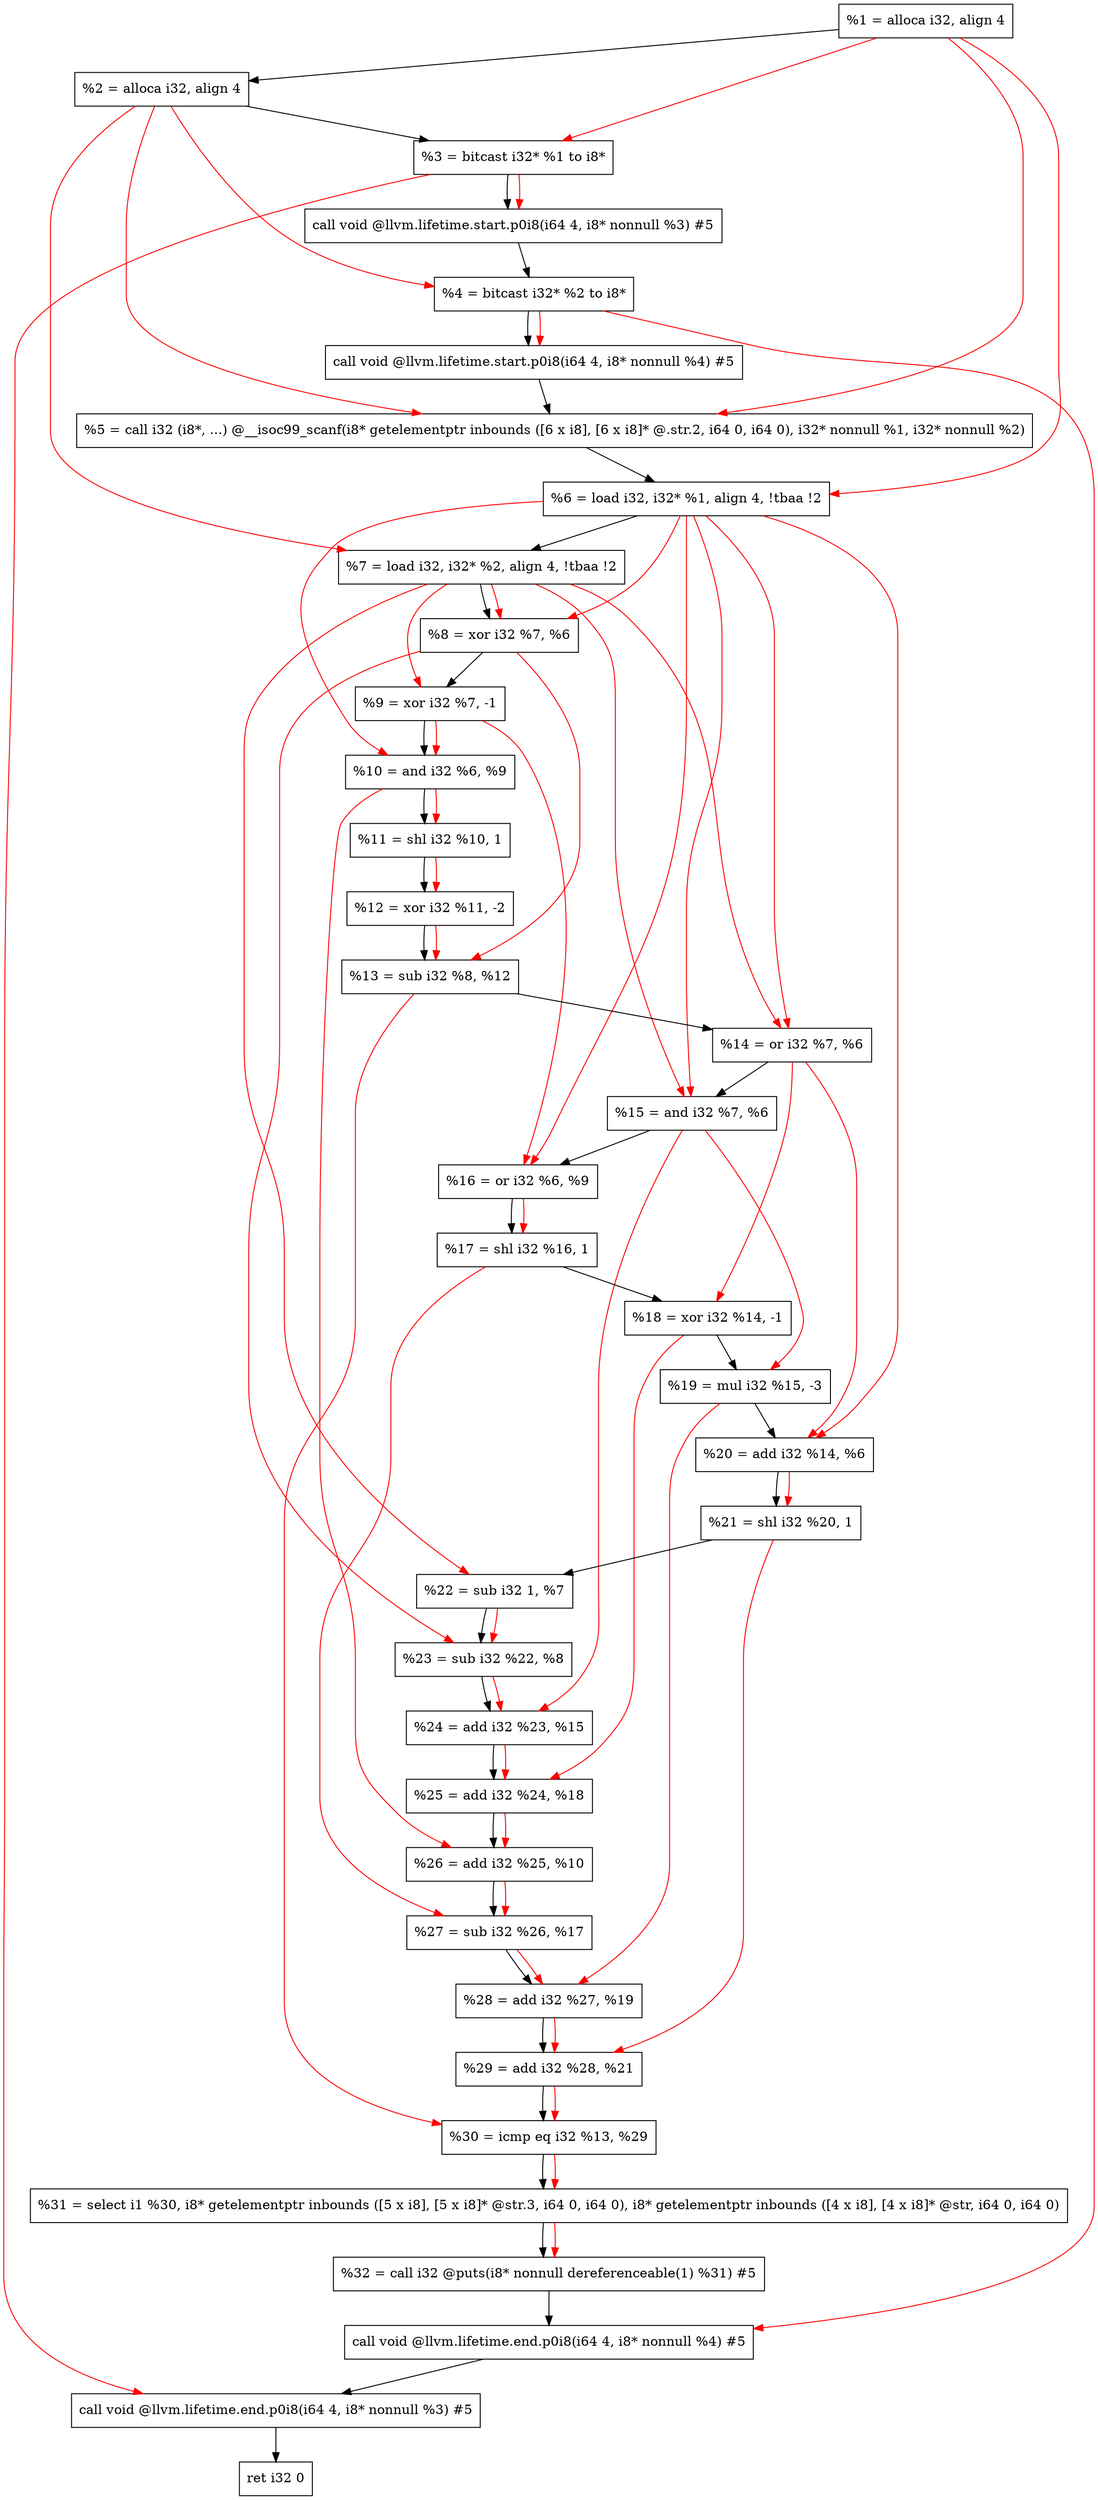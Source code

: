 digraph "DFG for'main' function" {
	Node0x117dc58[shape=record, label="  %1 = alloca i32, align 4"];
	Node0x117dcd8[shape=record, label="  %2 = alloca i32, align 4"];
	Node0x117dd68[shape=record, label="  %3 = bitcast i32* %1 to i8*"];
	Node0x117e1c8[shape=record, label="  call void @llvm.lifetime.start.p0i8(i64 4, i8* nonnull %3) #5"];
	Node0x117e2a8[shape=record, label="  %4 = bitcast i32* %2 to i8*"];
	Node0x117e3c8[shape=record, label="  call void @llvm.lifetime.start.p0i8(i64 4, i8* nonnull %4) #5"];
	Node0x117e600[shape=record, label="  %5 = call i32 (i8*, ...) @__isoc99_scanf(i8* getelementptr inbounds ([6 x i8], [6 x i8]* @.str.2, i64 0, i64 0), i32* nonnull %1, i32* nonnull %2)"];
	Node0x117e6b8[shape=record, label="  %6 = load i32, i32* %1, align 4, !tbaa !2"];
	Node0x117f628[shape=record, label="  %7 = load i32, i32* %2, align 4, !tbaa !2"];
	Node0x117fcb0[shape=record, label="  %8 = xor i32 %7, %6"];
	Node0x117fd20[shape=record, label="  %9 = xor i32 %7, -1"];
	Node0x117fd90[shape=record, label="  %10 = and i32 %6, %9"];
	Node0x117fe00[shape=record, label="  %11 = shl i32 %10, 1"];
	Node0x117fe70[shape=record, label="  %12 = xor i32 %11, -2"];
	Node0x117fee0[shape=record, label="  %13 = sub i32 %8, %12"];
	Node0x117ff50[shape=record, label="  %14 = or i32 %7, %6"];
	Node0x117ffc0[shape=record, label="  %15 = and i32 %7, %6"];
	Node0x1180030[shape=record, label="  %16 = or i32 %6, %9"];
	Node0x11800a0[shape=record, label="  %17 = shl i32 %16, 1"];
	Node0x1180110[shape=record, label="  %18 = xor i32 %14, -1"];
	Node0x1180180[shape=record, label="  %19 = mul i32 %15, -3"];
	Node0x11801f0[shape=record, label="  %20 = add i32 %14, %6"];
	Node0x1180260[shape=record, label="  %21 = shl i32 %20, 1"];
	Node0x11802d0[shape=record, label="  %22 = sub i32 1, %7"];
	Node0x1180340[shape=record, label="  %23 = sub i32 %22, %8"];
	Node0x11803b0[shape=record, label="  %24 = add i32 %23, %15"];
	Node0x1180420[shape=record, label="  %25 = add i32 %24, %18"];
	Node0x1180490[shape=record, label="  %26 = add i32 %25, %10"];
	Node0x1180500[shape=record, label="  %27 = sub i32 %26, %17"];
	Node0x1180570[shape=record, label="  %28 = add i32 %27, %19"];
	Node0x11805e0[shape=record, label="  %29 = add i32 %28, %21"];
	Node0x1180650[shape=record, label="  %30 = icmp eq i32 %13, %29"];
	Node0x111e9d8[shape=record, label="  %31 = select i1 %30, i8* getelementptr inbounds ([5 x i8], [5 x i8]* @str.3, i64 0, i64 0), i8* getelementptr inbounds ([4 x i8], [4 x i8]* @str, i64 0, i64 0)"];
	Node0x11806e0[shape=record, label="  %32 = call i32 @puts(i8* nonnull dereferenceable(1) %31) #5"];
	Node0x1180b48[shape=record, label="  call void @llvm.lifetime.end.p0i8(i64 4, i8* nonnull %4) #5"];
	Node0x1180ca8[shape=record, label="  call void @llvm.lifetime.end.p0i8(i64 4, i8* nonnull %3) #5"];
	Node0x1180d68[shape=record, label="  ret i32 0"];
	Node0x117dc58 -> Node0x117dcd8;
	Node0x117dcd8 -> Node0x117dd68;
	Node0x117dd68 -> Node0x117e1c8;
	Node0x117e1c8 -> Node0x117e2a8;
	Node0x117e2a8 -> Node0x117e3c8;
	Node0x117e3c8 -> Node0x117e600;
	Node0x117e600 -> Node0x117e6b8;
	Node0x117e6b8 -> Node0x117f628;
	Node0x117f628 -> Node0x117fcb0;
	Node0x117fcb0 -> Node0x117fd20;
	Node0x117fd20 -> Node0x117fd90;
	Node0x117fd90 -> Node0x117fe00;
	Node0x117fe00 -> Node0x117fe70;
	Node0x117fe70 -> Node0x117fee0;
	Node0x117fee0 -> Node0x117ff50;
	Node0x117ff50 -> Node0x117ffc0;
	Node0x117ffc0 -> Node0x1180030;
	Node0x1180030 -> Node0x11800a0;
	Node0x11800a0 -> Node0x1180110;
	Node0x1180110 -> Node0x1180180;
	Node0x1180180 -> Node0x11801f0;
	Node0x11801f0 -> Node0x1180260;
	Node0x1180260 -> Node0x11802d0;
	Node0x11802d0 -> Node0x1180340;
	Node0x1180340 -> Node0x11803b0;
	Node0x11803b0 -> Node0x1180420;
	Node0x1180420 -> Node0x1180490;
	Node0x1180490 -> Node0x1180500;
	Node0x1180500 -> Node0x1180570;
	Node0x1180570 -> Node0x11805e0;
	Node0x11805e0 -> Node0x1180650;
	Node0x1180650 -> Node0x111e9d8;
	Node0x111e9d8 -> Node0x11806e0;
	Node0x11806e0 -> Node0x1180b48;
	Node0x1180b48 -> Node0x1180ca8;
	Node0x1180ca8 -> Node0x1180d68;
edge [color=red]
	Node0x117dc58 -> Node0x117dd68;
	Node0x117dd68 -> Node0x117e1c8;
	Node0x117dcd8 -> Node0x117e2a8;
	Node0x117e2a8 -> Node0x117e3c8;
	Node0x117dc58 -> Node0x117e600;
	Node0x117dcd8 -> Node0x117e600;
	Node0x117dc58 -> Node0x117e6b8;
	Node0x117dcd8 -> Node0x117f628;
	Node0x117f628 -> Node0x117fcb0;
	Node0x117e6b8 -> Node0x117fcb0;
	Node0x117f628 -> Node0x117fd20;
	Node0x117e6b8 -> Node0x117fd90;
	Node0x117fd20 -> Node0x117fd90;
	Node0x117fd90 -> Node0x117fe00;
	Node0x117fe00 -> Node0x117fe70;
	Node0x117fcb0 -> Node0x117fee0;
	Node0x117fe70 -> Node0x117fee0;
	Node0x117f628 -> Node0x117ff50;
	Node0x117e6b8 -> Node0x117ff50;
	Node0x117f628 -> Node0x117ffc0;
	Node0x117e6b8 -> Node0x117ffc0;
	Node0x117e6b8 -> Node0x1180030;
	Node0x117fd20 -> Node0x1180030;
	Node0x1180030 -> Node0x11800a0;
	Node0x117ff50 -> Node0x1180110;
	Node0x117ffc0 -> Node0x1180180;
	Node0x117ff50 -> Node0x11801f0;
	Node0x117e6b8 -> Node0x11801f0;
	Node0x11801f0 -> Node0x1180260;
	Node0x117f628 -> Node0x11802d0;
	Node0x11802d0 -> Node0x1180340;
	Node0x117fcb0 -> Node0x1180340;
	Node0x1180340 -> Node0x11803b0;
	Node0x117ffc0 -> Node0x11803b0;
	Node0x11803b0 -> Node0x1180420;
	Node0x1180110 -> Node0x1180420;
	Node0x1180420 -> Node0x1180490;
	Node0x117fd90 -> Node0x1180490;
	Node0x1180490 -> Node0x1180500;
	Node0x11800a0 -> Node0x1180500;
	Node0x1180500 -> Node0x1180570;
	Node0x1180180 -> Node0x1180570;
	Node0x1180570 -> Node0x11805e0;
	Node0x1180260 -> Node0x11805e0;
	Node0x117fee0 -> Node0x1180650;
	Node0x11805e0 -> Node0x1180650;
	Node0x1180650 -> Node0x111e9d8;
	Node0x111e9d8 -> Node0x11806e0;
	Node0x117e2a8 -> Node0x1180b48;
	Node0x117dd68 -> Node0x1180ca8;
}
